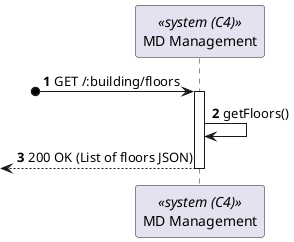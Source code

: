 @startuml process-view
autonumber
participant SYS as "MD Management" <<system (C4)>>


?o-> SYS : GET /:building/floors
activate SYS

SYS -> SYS : getFloors()
<-- SYS : 200 OK (List of floors JSON)
deactivate SYS

@enduml
